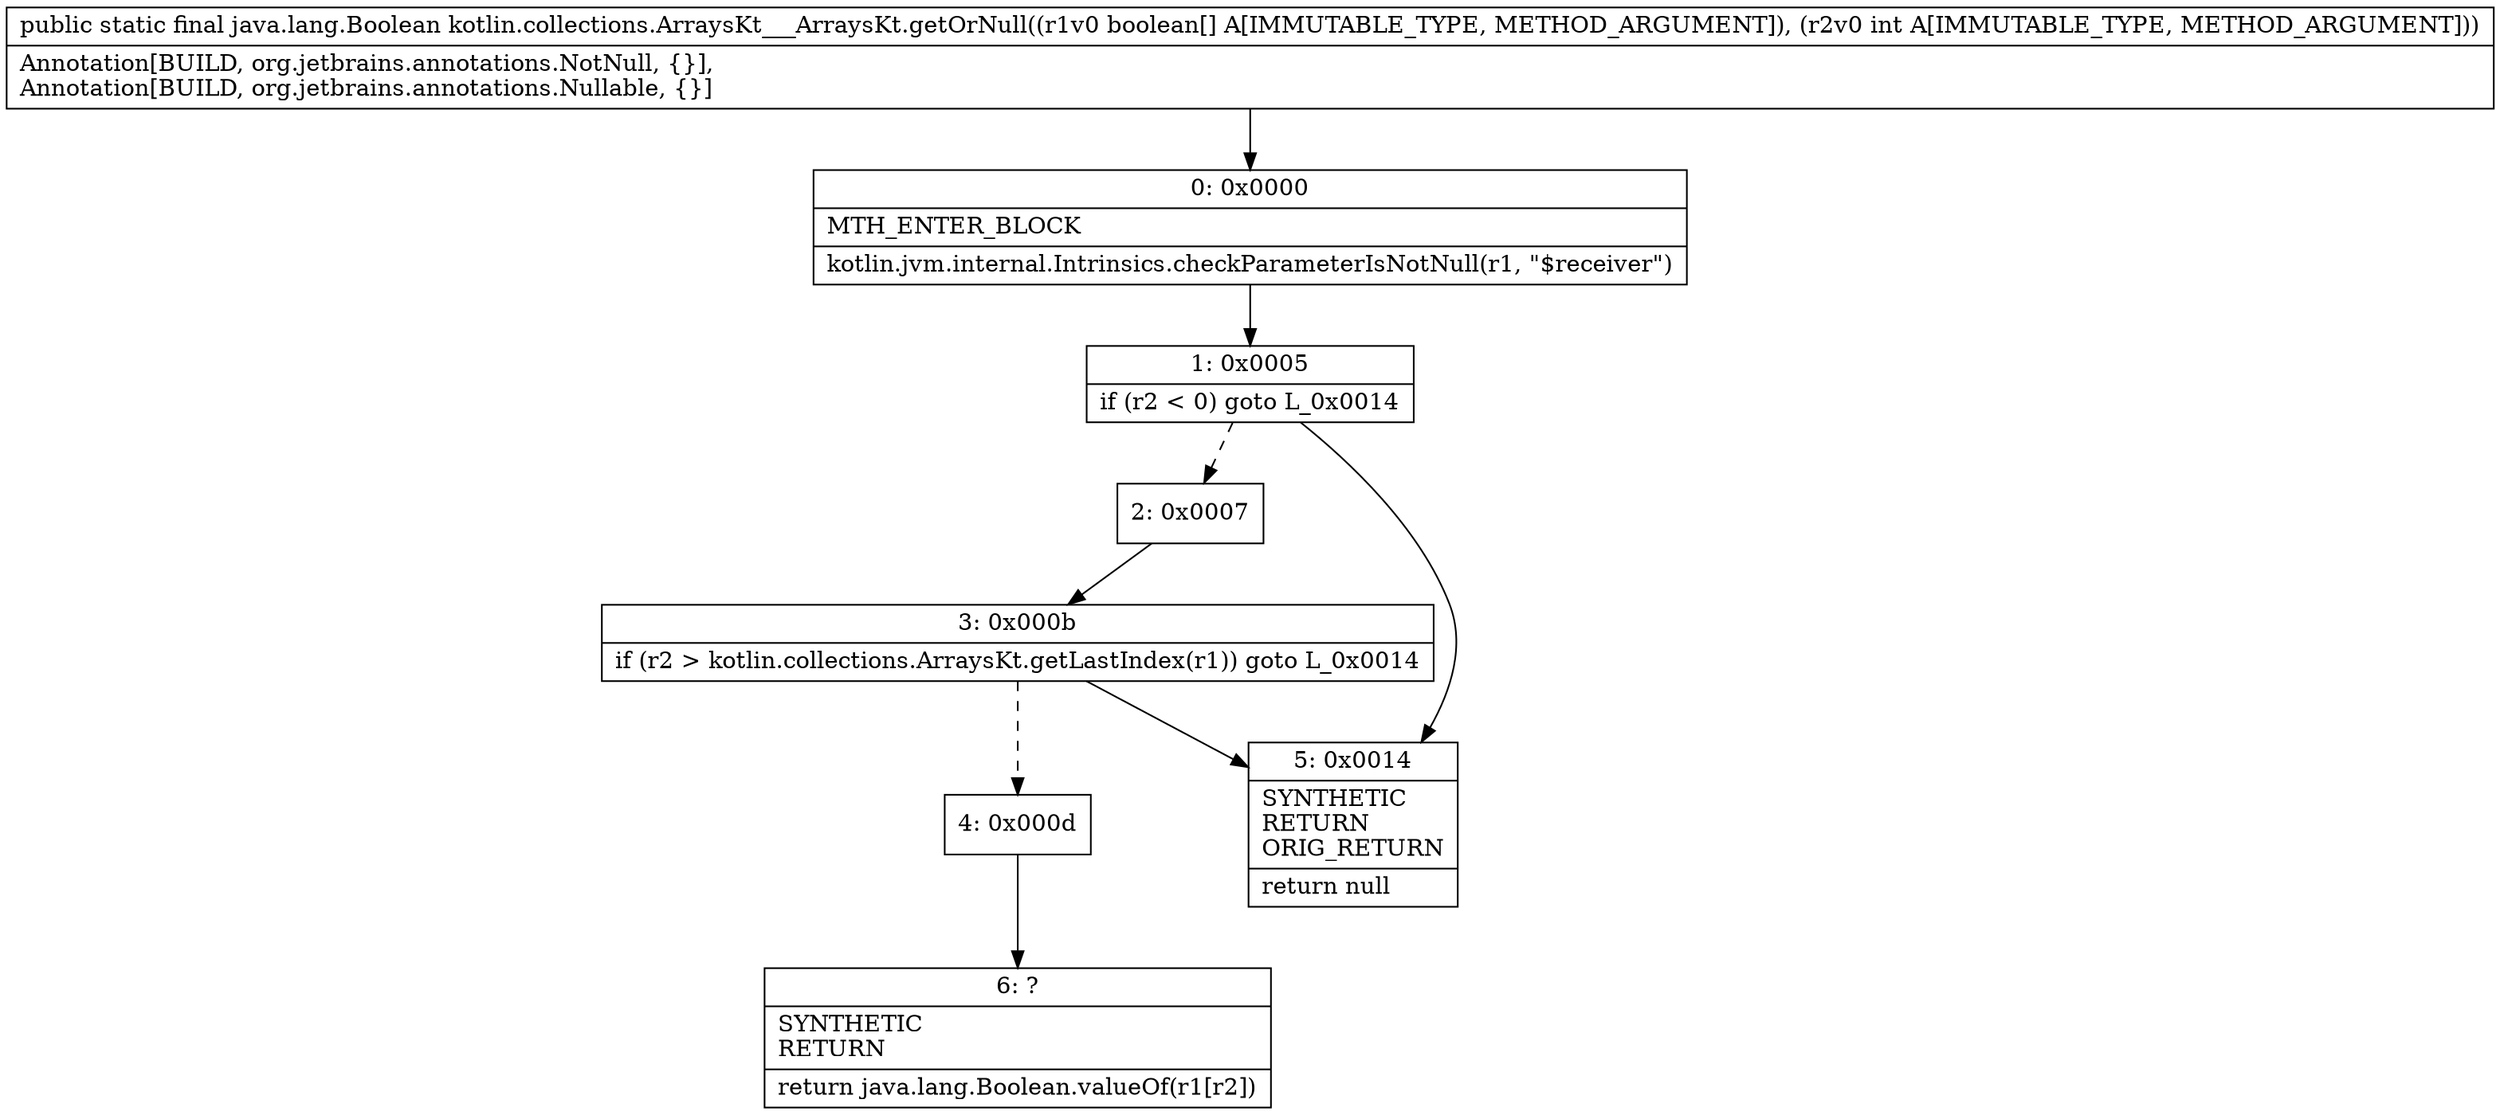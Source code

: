 digraph "CFG forkotlin.collections.ArraysKt___ArraysKt.getOrNull([ZI)Ljava\/lang\/Boolean;" {
Node_0 [shape=record,label="{0\:\ 0x0000|MTH_ENTER_BLOCK\l|kotlin.jvm.internal.Intrinsics.checkParameterIsNotNull(r1, \"$receiver\")\l}"];
Node_1 [shape=record,label="{1\:\ 0x0005|if (r2 \< 0) goto L_0x0014\l}"];
Node_2 [shape=record,label="{2\:\ 0x0007}"];
Node_3 [shape=record,label="{3\:\ 0x000b|if (r2 \> kotlin.collections.ArraysKt.getLastIndex(r1)) goto L_0x0014\l}"];
Node_4 [shape=record,label="{4\:\ 0x000d}"];
Node_5 [shape=record,label="{5\:\ 0x0014|SYNTHETIC\lRETURN\lORIG_RETURN\l|return null\l}"];
Node_6 [shape=record,label="{6\:\ ?|SYNTHETIC\lRETURN\l|return java.lang.Boolean.valueOf(r1[r2])\l}"];
MethodNode[shape=record,label="{public static final java.lang.Boolean kotlin.collections.ArraysKt___ArraysKt.getOrNull((r1v0 boolean[] A[IMMUTABLE_TYPE, METHOD_ARGUMENT]), (r2v0 int A[IMMUTABLE_TYPE, METHOD_ARGUMENT]))  | Annotation[BUILD, org.jetbrains.annotations.NotNull, \{\}], \lAnnotation[BUILD, org.jetbrains.annotations.Nullable, \{\}]\l}"];
MethodNode -> Node_0;
Node_0 -> Node_1;
Node_1 -> Node_2[style=dashed];
Node_1 -> Node_5;
Node_2 -> Node_3;
Node_3 -> Node_4[style=dashed];
Node_3 -> Node_5;
Node_4 -> Node_6;
}

